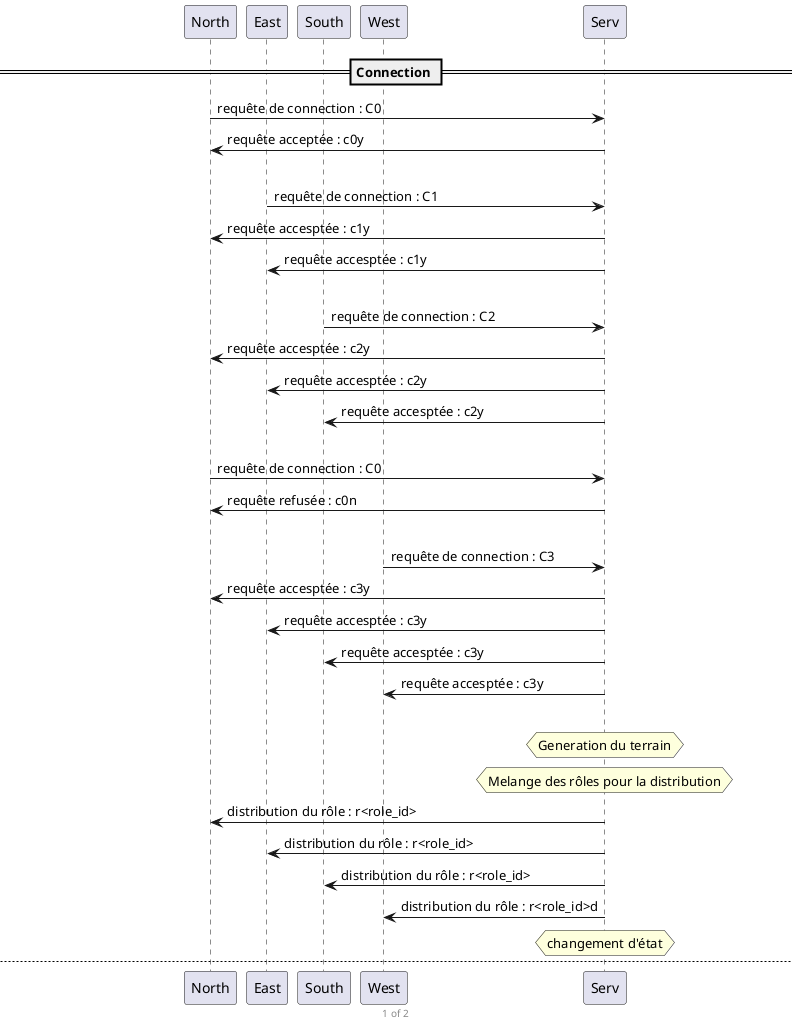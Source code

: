 @startuml UMLseq

footer %page% of %lastpage%

participant North order 0
participant East order 10
participant South order 20
participant West order 30
participant Serv order 40

== Connection ==

North -> Serv : requête de connection : C0
Serv -> North : requête acceptée : c0y
|||
East -> Serv : requête de connection : C1
Serv -> North : requête accesptée : c1y
Serv -> East : requête accesptée : c1y
|||
South -> Serv : requête de connection : C2
Serv -> North : requête accesptée : c2y
Serv -> East : requête accesptée : c2y
Serv -> South : requête accesptée : c2y
|||
North -> Serv : requête de connection : C0
Serv -> North : requête refusée : c0n
|||
West -> Serv : requête de connection : C3
Serv -> North : requête accesptée : c3y
Serv -> East : requête accesptée : c3y
Serv -> South : requête accesptée : c3y
Serv -> West : requête accesptée : c3y
|||
hnote over Serv : Generation du terrain
hnote over Serv : Melange des rôles pour la distribution
Serv -> North : distribution du rôle : r<role_id>
Serv -> East : distribution du rôle : r<role_id>
Serv -> South : distribution du rôle : r<role_id>
Serv -> West : distribution du rôle : r<role_id>d
hnote over Serv : changement d'état

newpage

footer %page% of %lastpage%

== Initialisation du Jeu ==

North -> Serv : ouvrir une porte : O0<dir de la porte>
note left
dir est la direction de la porte
Nord:0, Est:1, Sud:2, Ouest:3
endnote
hnote over Serv : ouverture possible
Serv -> North : ouverture acceptée : oy<nouv_salle.x><nouv_salle.y><dir>
note right
nouv_salle est la salle
dont le joueur demande 
l'ouverture
endnote
hnote over Serv : ouverture impossible
Serv -> North : ouverture refusée : on

@enduml